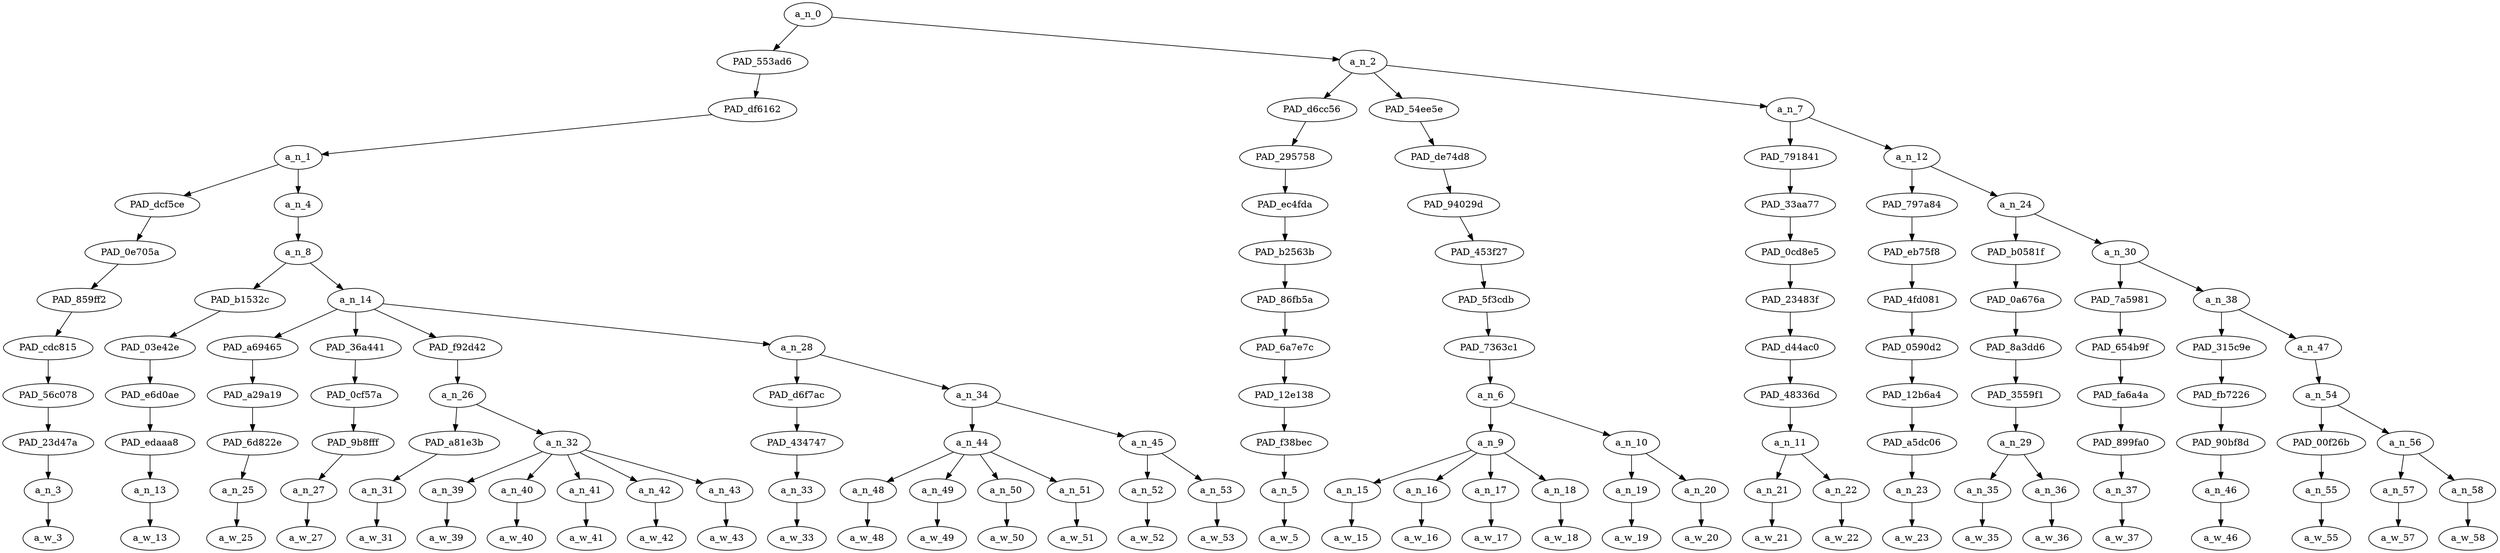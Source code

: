 strict digraph "" {
	a_n_0	[div_dir=1,
		index=0,
		level=11,
		pos="11.639322916666666,11!",
		text_span="[0, 1, 2, 3, 4, 5, 6, 7, 8, 9, 10, 11, 12, 13, 14, 15, 16, 17, 18, 19, 20, 21, 22, 23, 24, 25, 26, 27, 28, 29, 30, 31, 32, 33]",
		value=1.00000001];
	PAD_553ad6	[div_dir=1,
		index=0,
		level=10,
		pos="1.96875,10!",
		text_span="[0, 1, 2, 3, 4, 5, 6, 7, 8, 9, 10, 11, 12, 13, 14, 15, 16]",
		value=0.48992743];
	a_n_0 -> PAD_553ad6;
	a_n_2	[div_dir=1,
		index=1,
		level=10,
		pos="21.309895833333332,10!",
		text_span="[17, 18, 19, 20, 21, 22, 23, 24, 25, 26, 27, 28, 29, 30, 31, 32, 33]",
		value=0.50995174];
	a_n_0 -> a_n_2;
	PAD_df6162	[div_dir=1,
		index=0,
		level=9,
		pos="1.96875,9!",
		text_span="[0, 1, 2, 3, 4, 5, 6, 7, 8, 9, 10, 11, 12, 13, 14, 15, 16]",
		value=0.48992743];
	PAD_553ad6 -> PAD_df6162;
	a_n_1	[div_dir=1,
		index=0,
		level=8,
		pos="1.96875,8!",
		text_span="[0, 1, 2, 3, 4, 5, 6, 7, 8, 9, 10, 11, 12, 13, 14, 15, 16]",
		value=0.48992743];
	PAD_df6162 -> a_n_1;
	PAD_dcf5ce	[div_dir=1,
		index=0,
		level=7,
		pos="0.0,7!",
		text_span="[0]",
		value=0.02848687];
	a_n_1 -> PAD_dcf5ce;
	a_n_4	[div_dir=1,
		index=1,
		level=7,
		pos="3.9375,7!",
		text_span="[1, 2, 3, 4, 5, 6, 7, 8, 9, 10, 11, 12, 13, 14, 15, 16]",
		value=0.46134809];
	a_n_1 -> a_n_4;
	PAD_0e705a	[div_dir=1,
		index=0,
		level=6,
		pos="0.0,6!",
		text_span="[0]",
		value=0.02848687];
	PAD_dcf5ce -> PAD_0e705a;
	PAD_859ff2	[div_dir=1,
		index=0,
		level=5,
		pos="0.0,5!",
		text_span="[0]",
		value=0.02848687];
	PAD_0e705a -> PAD_859ff2;
	PAD_cdc815	[div_dir=1,
		index=0,
		level=4,
		pos="0.0,4!",
		text_span="[0]",
		value=0.02848687];
	PAD_859ff2 -> PAD_cdc815;
	PAD_56c078	[div_dir=1,
		index=0,
		level=3,
		pos="0.0,3!",
		text_span="[0]",
		value=0.02848687];
	PAD_cdc815 -> PAD_56c078;
	PAD_23d47a	[div_dir=1,
		index=0,
		level=2,
		pos="0.0,2!",
		text_span="[0]",
		value=0.02848687];
	PAD_56c078 -> PAD_23d47a;
	a_n_3	[div_dir=1,
		index=0,
		level=1,
		pos="0.0,1!",
		text_span="[0]",
		value=0.02848687];
	PAD_23d47a -> a_n_3;
	a_w_3	[div_dir=0,
		index=0,
		level=0,
		pos="0,0!",
		text_span="[0]",
		value="<user>"];
	a_n_3 -> a_w_3;
	a_n_8	[div_dir=1,
		index=1,
		level=6,
		pos="3.9375,6!",
		text_span="[1, 2, 3, 4, 5, 6, 7, 8, 9, 10, 11, 12, 13, 14, 15, 16]",
		value=0.46127216];
	a_n_4 -> a_n_8;
	PAD_b1532c	[div_dir=1,
		index=1,
		level=5,
		pos="1.0,5!",
		text_span="[1]",
		value=0.02812466];
	a_n_8 -> PAD_b1532c;
	a_n_14	[div_dir=1,
		index=2,
		level=5,
		pos="6.875,5!",
		text_span="[2, 3, 4, 5, 6, 7, 8, 9, 10, 11, 12, 13, 14, 15, 16]",
		value=0.43307156];
	a_n_8 -> a_n_14;
	PAD_03e42e	[div_dir=1,
		index=1,
		level=4,
		pos="1.0,4!",
		text_span="[1]",
		value=0.02812466];
	PAD_b1532c -> PAD_03e42e;
	PAD_e6d0ae	[div_dir=1,
		index=1,
		level=3,
		pos="1.0,3!",
		text_span="[1]",
		value=0.02812466];
	PAD_03e42e -> PAD_e6d0ae;
	PAD_edaaa8	[div_dir=1,
		index=1,
		level=2,
		pos="1.0,2!",
		text_span="[1]",
		value=0.02812466];
	PAD_e6d0ae -> PAD_edaaa8;
	a_n_13	[div_dir=1,
		index=1,
		level=1,
		pos="1.0,1!",
		text_span="[1]",
		value=0.02812466];
	PAD_edaaa8 -> a_n_13;
	a_w_13	[div_dir=0,
		index=1,
		level=0,
		pos="1,0!",
		text_span="[1]",
		value=i];
	a_n_13 -> a_w_13;
	PAD_a69465	[div_dir=1,
		index=2,
		level=4,
		pos="2.0,4!",
		text_span="[2]",
		value=0.02259722];
	a_n_14 -> PAD_a69465;
	PAD_36a441	[div_dir=-1,
		index=4,
		level=4,
		pos="9.0,4!",
		text_span="[9]",
		value=0.03299182];
	a_n_14 -> PAD_36a441;
	PAD_f92d42	[div_dir=-1,
		index=3,
		level=4,
		pos="4.5,4!",
		text_span="[3, 4, 5, 6, 7, 8]",
		value=0.16581995];
	a_n_14 -> PAD_f92d42;
	a_n_28	[div_dir=1,
		index=5,
		level=4,
		pos="12.0,4!",
		text_span="[10, 11, 12, 13, 14, 15, 16]",
		value=0.21162019];
	a_n_14 -> a_n_28;
	PAD_a29a19	[div_dir=1,
		index=2,
		level=3,
		pos="2.0,3!",
		text_span="[2]",
		value=0.02259722];
	PAD_a69465 -> PAD_a29a19;
	PAD_6d822e	[div_dir=1,
		index=2,
		level=2,
		pos="2.0,2!",
		text_span="[2]",
		value=0.02259722];
	PAD_a29a19 -> PAD_6d822e;
	a_n_25	[div_dir=1,
		index=2,
		level=1,
		pos="2.0,1!",
		text_span="[2]",
		value=0.02259722];
	PAD_6d822e -> a_n_25;
	a_w_25	[div_dir=0,
		index=2,
		level=0,
		pos="2,0!",
		text_span="[2]",
		value=went];
	a_n_25 -> a_w_25;
	PAD_0cf57a	[div_dir=-1,
		index=4,
		level=3,
		pos="9.0,3!",
		text_span="[9]",
		value=0.03299182];
	PAD_36a441 -> PAD_0cf57a;
	PAD_9b8fff	[div_dir=-1,
		index=5,
		level=2,
		pos="9.0,2!",
		text_span="[9]",
		value=0.03299182];
	PAD_0cf57a -> PAD_9b8fff;
	a_n_27	[div_dir=-1,
		index=9,
		level=1,
		pos="9.0,1!",
		text_span="[9]",
		value=0.03299182];
	PAD_9b8fff -> a_n_27;
	a_w_27	[div_dir=0,
		index=9,
		level=0,
		pos="9,0!",
		text_span="[9]",
		value=yesterday];
	a_n_27 -> a_w_27;
	a_n_26	[div_dir=-1,
		index=3,
		level=3,
		pos="4.5,3!",
		text_span="[3, 4, 5, 6, 7, 8]",
		value=0.16581995];
	PAD_f92d42 -> a_n_26;
	PAD_a81e3b	[div_dir=-1,
		index=3,
		level=2,
		pos="3.0,2!",
		text_span="[3]",
		value=0.01910279];
	a_n_26 -> PAD_a81e3b;
	a_n_32	[div_dir=-1,
		index=4,
		level=2,
		pos="6.0,2!",
		text_span="[4, 5, 6, 7, 8]",
		value=0.14665042];
	a_n_26 -> a_n_32;
	a_n_31	[div_dir=-1,
		index=3,
		level=1,
		pos="3.0,1!",
		text_span="[3]",
		value=0.01910279];
	PAD_a81e3b -> a_n_31;
	a_w_31	[div_dir=0,
		index=3,
		level=0,
		pos="3,0!",
		text_span="[3]",
		value=to];
	a_n_31 -> a_w_31;
	a_n_39	[div_dir=-1,
		index=4,
		level=1,
		pos="4.0,1!",
		text_span="[4]",
		value=0.02005441];
	a_n_32 -> a_n_39;
	a_n_40	[div_dir=1,
		index=5,
		level=1,
		pos="5.0,1!",
		text_span="[5]",
		value=0.02779951];
	a_n_32 -> a_n_40;
	a_n_41	[div_dir=1,
		index=6,
		level=1,
		pos="6.0,1!",
		text_span="[6]",
		value=0.03408222];
	a_n_32 -> a_n_41;
	a_n_42	[div_dir=-1,
		index=7,
		level=1,
		pos="7.0,1!",
		text_span="[7]",
		value=0.03485673];
	a_n_32 -> a_n_42;
	a_n_43	[div_dir=-1,
		index=8,
		level=1,
		pos="8.0,1!",
		text_span="[8]",
		value=0.02978851];
	a_n_32 -> a_n_43;
	a_w_39	[div_dir=0,
		index=4,
		level=0,
		pos="4,0!",
		text_span="[4]",
		value=a];
	a_n_39 -> a_w_39;
	a_w_40	[div_dir=0,
		index=5,
		level=0,
		pos="5,0!",
		text_span="[5]",
		value=minor];
	a_n_40 -> a_w_40;
	a_w_41	[div_dir=0,
		index=6,
		level=0,
		pos="6,0!",
		text_span="[6]",
		value=league];
	a_n_41 -> a_w_41;
	a_w_42	[div_dir=0,
		index=7,
		level=0,
		pos="7,0!",
		text_span="[7]",
		value=ball];
	a_n_42 -> a_w_42;
	a_w_43	[div_dir=0,
		index=8,
		level=0,
		pos="8,0!",
		text_span="[8]",
		value=game];
	a_n_43 -> a_w_43;
	PAD_d6f7ac	[div_dir=1,
		index=5,
		level=3,
		pos="10.0,3!",
		text_span="[10]",
		value=0.01775071];
	a_n_28 -> PAD_d6f7ac;
	a_n_34	[div_dir=1,
		index=6,
		level=3,
		pos="14.0,3!",
		text_span="[11, 12, 13, 14, 15, 16]",
		value=0.19372079];
	a_n_28 -> a_n_34;
	PAD_434747	[div_dir=1,
		index=6,
		level=2,
		pos="10.0,2!",
		text_span="[10]",
		value=0.01775071];
	PAD_d6f7ac -> PAD_434747;
	a_n_33	[div_dir=1,
		index=10,
		level=1,
		pos="10.0,1!",
		text_span="[10]",
		value=0.01775071];
	PAD_434747 -> a_n_33;
	a_w_33	[div_dir=0,
		index=10,
		level=0,
		pos="10,0!",
		text_span="[10]",
		value=in];
	a_n_33 -> a_w_33;
	a_n_44	[div_dir=1,
		index=7,
		level=2,
		pos="12.5,2!",
		text_span="[11, 12, 13, 14]",
		value=0.12195282];
	a_n_34 -> a_n_44;
	a_n_45	[div_dir=1,
		index=8,
		level=2,
		pos="15.5,2!",
		text_span="[15, 16]",
		value=0.07163250];
	a_n_34 -> a_n_45;
	a_n_48	[div_dir=-1,
		index=11,
		level=1,
		pos="11.0,1!",
		text_span="[11]",
		value=0.01651116];
	a_n_44 -> a_n_48;
	a_n_49	[div_dir=1,
		index=12,
		level=1,
		pos="12.0,1!",
		text_span="[12]",
		value=0.03036518];
	a_n_44 -> a_n_49;
	a_n_50	[div_dir=-1,
		index=13,
		level=1,
		pos="13.0,1!",
		text_span="[13]",
		value=0.04033206];
	a_n_44 -> a_n_50;
	a_n_51	[div_dir=1,
		index=14,
		level=1,
		pos="14.0,1!",
		text_span="[14]",
		value=0.03463803];
	a_n_44 -> a_n_51;
	a_w_48	[div_dir=0,
		index=11,
		level=0,
		pos="11,0!",
		text_span="[11]",
		value=a1];
	a_n_48 -> a_w_48;
	a_w_49	[div_dir=0,
		index=12,
		level=0,
		pos="12,0!",
		text_span="[12]",
		value=majority];
	a_n_49 -> a_w_49;
	a_w_50	[div_dir=0,
		index=13,
		level=0,
		pos="13,0!",
		text_span="[13]",
		value=black];
	a_n_50 -> a_w_50;
	a_w_51	[div_dir=0,
		index=14,
		level=0,
		pos="14,0!",
		text_span="[14]",
		value=city];
	a_n_51 -> a_w_51;
	a_n_52	[div_dir=1,
		index=15,
		level=1,
		pos="15.0,1!",
		text_span="[15]",
		value=0.03223859];
	a_n_45 -> a_n_52;
	a_n_53	[div_dir=1,
		index=16,
		level=1,
		pos="16.0,1!",
		text_span="[16]",
		value=0.03930954];
	a_n_45 -> a_n_53;
	a_w_52	[div_dir=0,
		index=15,
		level=0,
		pos="15,0!",
		text_span="[15]",
		value=truly];
	a_n_52 -> a_w_52;
	a_w_53	[div_dir=0,
		index=16,
		level=0,
		pos="16,0!",
		text_span="[16]",
		value=baseball];
	a_n_53 -> a_w_53;
	PAD_d6cc56	[div_dir=1,
		index=1,
		level=9,
		pos="17.0,9!",
		text_span="[17]",
		value=0.02932861];
	a_n_2 -> PAD_d6cc56;
	PAD_54ee5e	[div_dir=1,
		index=2,
		level=9,
		pos="21.0,9!",
		text_span="[18, 19, 20, 21, 22, 23]",
		value=0.26547801];
	a_n_2 -> PAD_54ee5e;
	a_n_7	[div_dir=-1,
		index=3,
		level=9,
		pos="25.9296875,9!",
		text_span="[24, 25, 26, 27, 28, 29, 30, 31, 32, 33]",
		value=0.21506604];
	a_n_2 -> a_n_7;
	PAD_295758	[div_dir=1,
		index=1,
		level=8,
		pos="17.0,8!",
		text_span="[17]",
		value=0.02932861];
	PAD_d6cc56 -> PAD_295758;
	PAD_ec4fda	[div_dir=1,
		index=2,
		level=7,
		pos="17.0,7!",
		text_span="[17]",
		value=0.02932861];
	PAD_295758 -> PAD_ec4fda;
	PAD_b2563b	[div_dir=1,
		index=2,
		level=6,
		pos="17.0,6!",
		text_span="[17]",
		value=0.02932861];
	PAD_ec4fda -> PAD_b2563b;
	PAD_86fb5a	[div_dir=1,
		index=3,
		level=5,
		pos="17.0,5!",
		text_span="[17]",
		value=0.02932861];
	PAD_b2563b -> PAD_86fb5a;
	PAD_6a7e7c	[div_dir=1,
		index=6,
		level=4,
		pos="17.0,4!",
		text_span="[17]",
		value=0.02932861];
	PAD_86fb5a -> PAD_6a7e7c;
	PAD_12e138	[div_dir=1,
		index=7,
		level=3,
		pos="17.0,3!",
		text_span="[17]",
		value=0.02932861];
	PAD_6a7e7c -> PAD_12e138;
	PAD_f38bec	[div_dir=1,
		index=9,
		level=2,
		pos="17.0,2!",
		text_span="[17]",
		value=0.02932861];
	PAD_12e138 -> PAD_f38bec;
	a_n_5	[div_dir=1,
		index=17,
		level=1,
		pos="17.0,1!",
		text_span="[17]",
		value=0.02932861];
	PAD_f38bec -> a_n_5;
	a_w_5	[div_dir=0,
		index=17,
		level=0,
		pos="17,0!",
		text_span="[17]",
		value=is];
	a_n_5 -> a_w_5;
	PAD_de74d8	[div_dir=1,
		index=2,
		level=8,
		pos="21.0,8!",
		text_span="[18, 19, 20, 21, 22, 23]",
		value=0.26547801];
	PAD_54ee5e -> PAD_de74d8;
	PAD_94029d	[div_dir=1,
		index=3,
		level=7,
		pos="21.0,7!",
		text_span="[18, 19, 20, 21, 22, 23]",
		value=0.26547801];
	PAD_de74d8 -> PAD_94029d;
	PAD_453f27	[div_dir=1,
		index=3,
		level=6,
		pos="21.0,6!",
		text_span="[18, 19, 20, 21, 22, 23]",
		value=0.26547801];
	PAD_94029d -> PAD_453f27;
	PAD_5f3cdb	[div_dir=1,
		index=4,
		level=5,
		pos="21.0,5!",
		text_span="[18, 19, 20, 21, 22, 23]",
		value=0.26547801];
	PAD_453f27 -> PAD_5f3cdb;
	PAD_7363c1	[div_dir=1,
		index=7,
		level=4,
		pos="21.0,4!",
		text_span="[18, 19, 20, 21, 22, 23]",
		value=0.26547801];
	PAD_5f3cdb -> PAD_7363c1;
	a_n_6	[div_dir=1,
		index=8,
		level=3,
		pos="21.0,3!",
		text_span="[18, 19, 20, 21, 22, 23]",
		value=0.26547801];
	PAD_7363c1 -> a_n_6;
	a_n_9	[div_dir=1,
		index=10,
		level=2,
		pos="19.5,2!",
		text_span="[18, 19, 20, 21]",
		value=0.20722681];
	a_n_6 -> a_n_9;
	a_n_10	[div_dir=-1,
		index=11,
		level=2,
		pos="22.5,2!",
		text_span="[22, 23]",
		value=0.05812844];
	a_n_6 -> a_n_10;
	a_n_15	[div_dir=1,
		index=18,
		level=1,
		pos="18.0,1!",
		text_span="[18]",
		value=0.10135088];
	a_n_9 -> a_n_15;
	a_n_16	[div_dir=1,
		index=19,
		level=1,
		pos="19.0,1!",
		text_span="[19]",
		value=0.03641097];
	a_n_9 -> a_n_16;
	a_n_17	[div_dir=1,
		index=20,
		level=1,
		pos="20.0,1!",
		text_span="[20]",
		value=0.03874930];
	a_n_9 -> a_n_17;
	a_n_18	[div_dir=-1,
		index=21,
		level=1,
		pos="21.0,1!",
		text_span="[21]",
		value=0.03053448];
	a_n_9 -> a_n_18;
	a_w_15	[div_dir=0,
		index=18,
		level=0,
		pos="18,0!",
		text_span="[18]",
		value=honky];
	a_n_15 -> a_w_15;
	a_w_16	[div_dir=0,
		index=19,
		level=0,
		pos="19,0!",
		text_span="[19]",
		value=ball1];
	a_n_16 -> a_w_16;
	a_w_17	[div_dir=0,
		index=20,
		level=0,
		pos="20,0!",
		text_span="[20]",
		value=white];
	a_n_17 -> a_w_17;
	a_w_18	[div_dir=0,
		index=21,
		level=0,
		pos="21,0!",
		text_span="[21]",
		value=families];
	a_n_18 -> a_w_18;
	a_n_19	[div_dir=1,
		index=22,
		level=1,
		pos="22.0,1!",
		text_span="[22]",
		value=0.02228610];
	a_n_10 -> a_n_19;
	a_n_20	[div_dir=-1,
		index=23,
		level=1,
		pos="23.0,1!",
		text_span="[23]",
		value=0.03577634];
	a_n_10 -> a_n_20;
	a_w_19	[div_dir=0,
		index=22,
		level=0,
		pos="22,0!",
		text_span="[22]",
		value=with];
	a_n_19 -> a_w_19;
	a_w_20	[div_dir=0,
		index=23,
		level=0,
		pos="23,0!",
		text_span="[23]",
		value=kids];
	a_n_20 -> a_w_20;
	PAD_791841	[div_dir=-1,
		index=3,
		level=8,
		pos="24.5,8!",
		text_span="[24, 25]",
		value=0.03476915];
	a_n_7 -> PAD_791841;
	a_n_12	[div_dir=1,
		index=4,
		level=8,
		pos="27.359375,8!",
		text_span="[26, 27, 28, 29, 30, 31, 32, 33]",
		value=0.18028811];
	a_n_7 -> a_n_12;
	PAD_33aa77	[div_dir=-1,
		index=4,
		level=7,
		pos="24.5,7!",
		text_span="[24, 25]",
		value=0.03476915];
	PAD_791841 -> PAD_33aa77;
	PAD_0cd8e5	[div_dir=-1,
		index=4,
		level=6,
		pos="24.5,6!",
		text_span="[24, 25]",
		value=0.03476915];
	PAD_33aa77 -> PAD_0cd8e5;
	PAD_23483f	[div_dir=-1,
		index=5,
		level=5,
		pos="24.5,5!",
		text_span="[24, 25]",
		value=0.03476915];
	PAD_0cd8e5 -> PAD_23483f;
	PAD_d44ac0	[div_dir=-1,
		index=8,
		level=4,
		pos="24.5,4!",
		text_span="[24, 25]",
		value=0.03476915];
	PAD_23483f -> PAD_d44ac0;
	PAD_48336d	[div_dir=-1,
		index=9,
		level=3,
		pos="24.5,3!",
		text_span="[24, 25]",
		value=0.03476915];
	PAD_d44ac0 -> PAD_48336d;
	a_n_11	[div_dir=-1,
		index=12,
		level=2,
		pos="24.5,2!",
		text_span="[24, 25]",
		value=0.03476915];
	PAD_48336d -> a_n_11;
	a_n_21	[div_dir=1,
		index=24,
		level=1,
		pos="24.0,1!",
		text_span="[24]",
		value=0.01574102];
	a_n_11 -> a_n_21;
	a_n_22	[div_dir=-1,
		index=25,
		level=1,
		pos="25.0,1!",
		text_span="[25]",
		value=0.01898916];
	a_n_11 -> a_n_22;
	a_w_21	[div_dir=0,
		index=24,
		level=0,
		pos="24,0!",
		text_span="[24]",
		value=as];
	a_n_21 -> a_w_21;
	a_w_22	[div_dir=0,
		index=25,
		level=0,
		pos="25,0!",
		text_span="[25]",
		value=far];
	a_n_22 -> a_w_22;
	PAD_797a84	[div_dir=1,
		index=5,
		level=7,
		pos="26.0,7!",
		text_span="[26]",
		value=0.01691034];
	a_n_12 -> PAD_797a84;
	a_n_24	[div_dir=-1,
		index=6,
		level=7,
		pos="28.71875,7!",
		text_span="[27, 28, 29, 30, 31, 32, 33]",
		value=0.16336769];
	a_n_12 -> a_n_24;
	PAD_eb75f8	[div_dir=1,
		index=5,
		level=6,
		pos="26.0,6!",
		text_span="[26]",
		value=0.01691034];
	PAD_797a84 -> PAD_eb75f8;
	PAD_4fd081	[div_dir=1,
		index=6,
		level=5,
		pos="26.0,5!",
		text_span="[26]",
		value=0.01691034];
	PAD_eb75f8 -> PAD_4fd081;
	PAD_0590d2	[div_dir=1,
		index=9,
		level=4,
		pos="26.0,4!",
		text_span="[26]",
		value=0.01691034];
	PAD_4fd081 -> PAD_0590d2;
	PAD_12b6a4	[div_dir=1,
		index=10,
		level=3,
		pos="26.0,3!",
		text_span="[26]",
		value=0.01691034];
	PAD_0590d2 -> PAD_12b6a4;
	PAD_a5dc06	[div_dir=1,
		index=13,
		level=2,
		pos="26.0,2!",
		text_span="[26]",
		value=0.01691034];
	PAD_12b6a4 -> PAD_a5dc06;
	a_n_23	[div_dir=1,
		index=26,
		level=1,
		pos="26.0,1!",
		text_span="[26]",
		value=0.01691034];
	PAD_a5dc06 -> a_n_23;
	a_w_23	[div_dir=0,
		index=26,
		level=0,
		pos="26,0!",
		text_span="[26]",
		value=as1];
	a_n_23 -> a_w_23;
	PAD_b0581f	[div_dir=-1,
		index=6,
		level=6,
		pos="27.5,6!",
		text_span="[27, 28]",
		value=0.04307212];
	a_n_24 -> PAD_b0581f;
	a_n_30	[div_dir=-1,
		index=7,
		level=6,
		pos="29.9375,6!",
		text_span="[29, 30, 31, 32, 33]",
		value=0.12028842];
	a_n_24 -> a_n_30;
	PAD_0a676a	[div_dir=-1,
		index=7,
		level=5,
		pos="27.5,5!",
		text_span="[27, 28]",
		value=0.04307212];
	PAD_b0581f -> PAD_0a676a;
	PAD_8a3dd6	[div_dir=-1,
		index=10,
		level=4,
		pos="27.5,4!",
		text_span="[27, 28]",
		value=0.04307212];
	PAD_0a676a -> PAD_8a3dd6;
	PAD_3559f1	[div_dir=-1,
		index=11,
		level=3,
		pos="27.5,3!",
		text_span="[27, 28]",
		value=0.04307212];
	PAD_8a3dd6 -> PAD_3559f1;
	a_n_29	[div_dir=-1,
		index=14,
		level=2,
		pos="27.5,2!",
		text_span="[27, 28]",
		value=0.04307212];
	PAD_3559f1 -> a_n_29;
	a_n_35	[div_dir=-1,
		index=27,
		level=1,
		pos="27.0,1!",
		text_span="[27]",
		value=0.01872682];
	a_n_29 -> a_n_35;
	a_n_36	[div_dir=-1,
		index=28,
		level=1,
		pos="28.0,1!",
		text_span="[28]",
		value=0.02433893];
	a_n_29 -> a_n_36;
	a_w_35	[div_dir=0,
		index=27,
		level=0,
		pos="27,0!",
		text_span="[27]",
		value=the];
	a_n_35 -> a_w_35;
	a_w_36	[div_dir=0,
		index=28,
		level=0,
		pos="28,0!",
		text_span="[28]",
		value=eye];
	a_n_36 -> a_w_36;
	PAD_7a5981	[div_dir=1,
		index=8,
		level=5,
		pos="29.0,5!",
		text_span="[29]",
		value=0.01779238];
	a_n_30 -> PAD_7a5981;
	a_n_38	[div_dir=-1,
		index=9,
		level=5,
		pos="30.875,5!",
		text_span="[30, 31, 32, 33]",
		value=0.10249166];
	a_n_30 -> a_n_38;
	PAD_654b9f	[div_dir=1,
		index=11,
		level=4,
		pos="29.0,4!",
		text_span="[29]",
		value=0.01779238];
	PAD_7a5981 -> PAD_654b9f;
	PAD_fa6a4a	[div_dir=1,
		index=12,
		level=3,
		pos="29.0,3!",
		text_span="[29]",
		value=0.01779238];
	PAD_654b9f -> PAD_fa6a4a;
	PAD_899fa0	[div_dir=1,
		index=15,
		level=2,
		pos="29.0,2!",
		text_span="[29]",
		value=0.01779238];
	PAD_fa6a4a -> PAD_899fa0;
	a_n_37	[div_dir=1,
		index=29,
		level=1,
		pos="29.0,1!",
		text_span="[29]",
		value=0.01779238];
	PAD_899fa0 -> a_n_37;
	a_w_37	[div_dir=0,
		index=29,
		level=0,
		pos="29,0!",
		text_span="[29]",
		value=could];
	a_n_37 -> a_w_37;
	PAD_315c9e	[div_dir=1,
		index=12,
		level=4,
		pos="30.0,4!",
		text_span="[30]",
		value=0.02165367];
	a_n_38 -> PAD_315c9e;
	a_n_47	[div_dir=-1,
		index=13,
		level=4,
		pos="31.75,4!",
		text_span="[31, 32, 33]",
		value=0.08081581];
	a_n_38 -> a_n_47;
	PAD_fb7226	[div_dir=1,
		index=13,
		level=3,
		pos="30.0,3!",
		text_span="[30]",
		value=0.02165367];
	PAD_315c9e -> PAD_fb7226;
	PAD_90bf8d	[div_dir=1,
		index=16,
		level=2,
		pos="30.0,2!",
		text_span="[30]",
		value=0.02165367];
	PAD_fb7226 -> PAD_90bf8d;
	a_n_46	[div_dir=1,
		index=30,
		level=1,
		pos="30.0,1!",
		text_span="[30]",
		value=0.02165367];
	PAD_90bf8d -> a_n_46;
	a_w_46	[div_dir=0,
		index=30,
		level=0,
		pos="30,0!",
		text_span="[30]",
		value=see];
	a_n_46 -> a_w_46;
	a_n_54	[div_dir=-1,
		index=14,
		level=3,
		pos="31.75,3!",
		text_span="[31, 32, 33]",
		value=0.08075990];
	a_n_47 -> a_n_54;
	PAD_00f26b	[div_dir=-1,
		index=17,
		level=2,
		pos="31.0,2!",
		text_span="[31]",
		value=0.02073402];
	a_n_54 -> PAD_00f26b;
	a_n_56	[div_dir=-1,
		index=18,
		level=2,
		pos="32.5,2!",
		text_span="[32, 33]",
		value=0.05996998];
	a_n_54 -> a_n_56;
	a_n_55	[div_dir=-1,
		index=31,
		level=1,
		pos="31.0,1!",
		text_span="[31]",
		value=0.02073402];
	PAD_00f26b -> a_n_55;
	a_w_55	[div_dir=0,
		index=31,
		level=0,
		pos="31,0!",
		text_span="[31]",
		value=it];
	a_n_55 -> a_w_55;
	a_n_57	[div_dir=-1,
		index=32,
		level=1,
		pos="32.0,1!",
		text_span="[32]",
		value=0.02461267];
	a_n_56 -> a_n_57;
	a_n_58	[div_dir=-1,
		index=33,
		level=1,
		pos="33.0,1!",
		text_span="[33]",
		value=0.03531674];
	a_n_56 -> a_n_58;
	a_w_57	[div_dir=0,
		index=32,
		level=0,
		pos="32,0!",
		text_span="[32]",
		value=was];
	a_n_57 -> a_w_57;
	a_w_58	[div_dir=0,
		index=33,
		level=0,
		pos="33,0!",
		text_span="[33]",
		value=packed];
	a_n_58 -> a_w_58;
}
